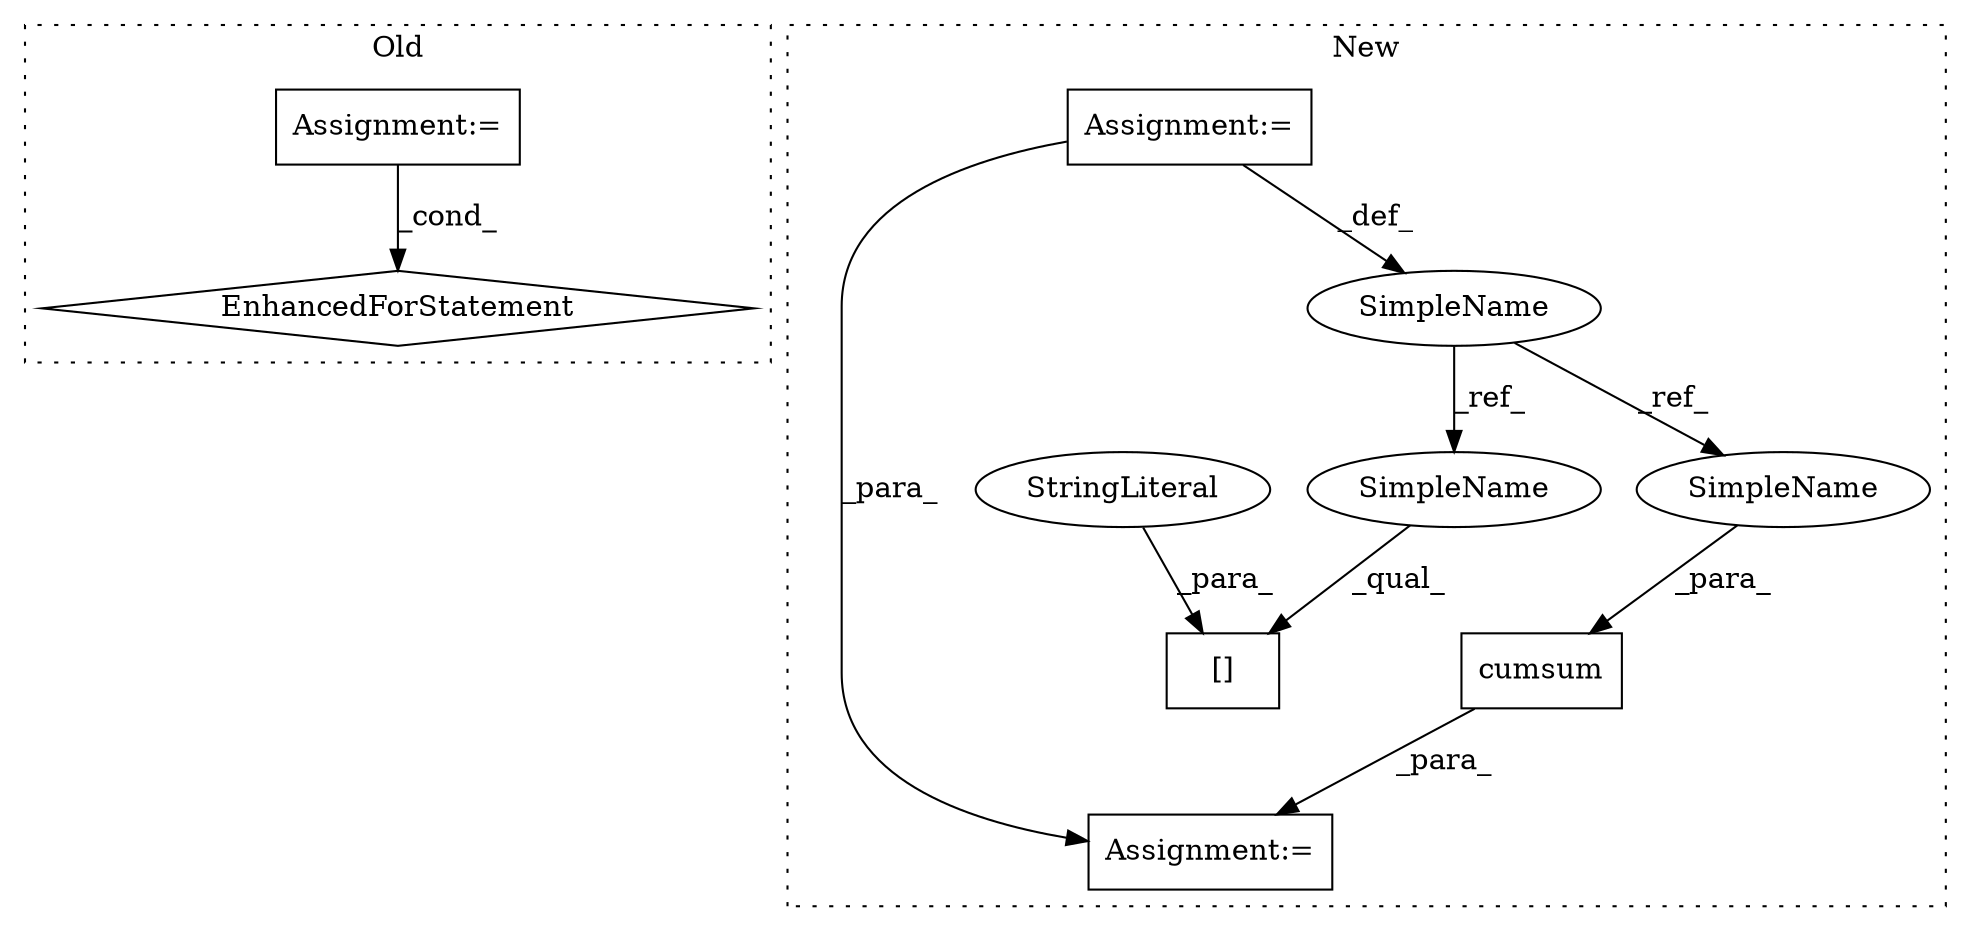 digraph G {
subgraph cluster0 {
1 [label="EnhancedForStatement" a="70" s="7628,7717" l="63,2" shape="diamond"];
3 [label="Assignment:=" a="7" s="7628,7717" l="63,2" shape="box"];
label = "Old";
style="dotted";
}
subgraph cluster1 {
2 [label="cumsum" a="32" s="7733,7749" l="7,1" shape="box"];
4 [label="Assignment:=" a="7" s="7794" l="2" shape="box"];
5 [label="Assignment:=" a="7" s="7332" l="1" shape="box"];
6 [label="[]" a="2" s="7807,7833" l="8,1" shape="box"];
7 [label="SimpleName" a="42" s="7325" l="7" shape="ellipse"];
8 [label="StringLiteral" a="45" s="7815" l="18" shape="ellipse"];
9 [label="SimpleName" a="42" s="7740" l="7" shape="ellipse"];
10 [label="SimpleName" a="42" s="7807" l="7" shape="ellipse"];
label = "New";
style="dotted";
}
2 -> 4 [label="_para_"];
3 -> 1 [label="_cond_"];
5 -> 7 [label="_def_"];
5 -> 4 [label="_para_"];
7 -> 10 [label="_ref_"];
7 -> 9 [label="_ref_"];
8 -> 6 [label="_para_"];
9 -> 2 [label="_para_"];
10 -> 6 [label="_qual_"];
}